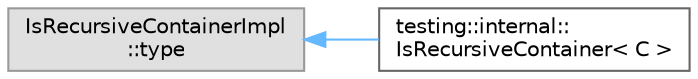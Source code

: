 digraph "Graphical Class Hierarchy"
{
 // LATEX_PDF_SIZE
  bgcolor="transparent";
  edge [fontname=Helvetica,fontsize=10,labelfontname=Helvetica,labelfontsize=10];
  node [fontname=Helvetica,fontsize=10,shape=box,height=0.2,width=0.4];
  rankdir="LR";
  Node0 [id="Node000000",label="IsRecursiveContainerImpl\l::type",height=0.2,width=0.4,color="grey60", fillcolor="#E0E0E0", style="filled",tooltip=" "];
  Node0 -> Node1 [id="edge263_Node000000_Node000001",dir="back",color="steelblue1",style="solid",tooltip=" "];
  Node1 [id="Node000001",label="testing::internal::\lIsRecursiveContainer\< C \>",height=0.2,width=0.4,color="grey40", fillcolor="white", style="filled",URL="$structtesting_1_1internal_1_1IsRecursiveContainer.html",tooltip=" "];
}
